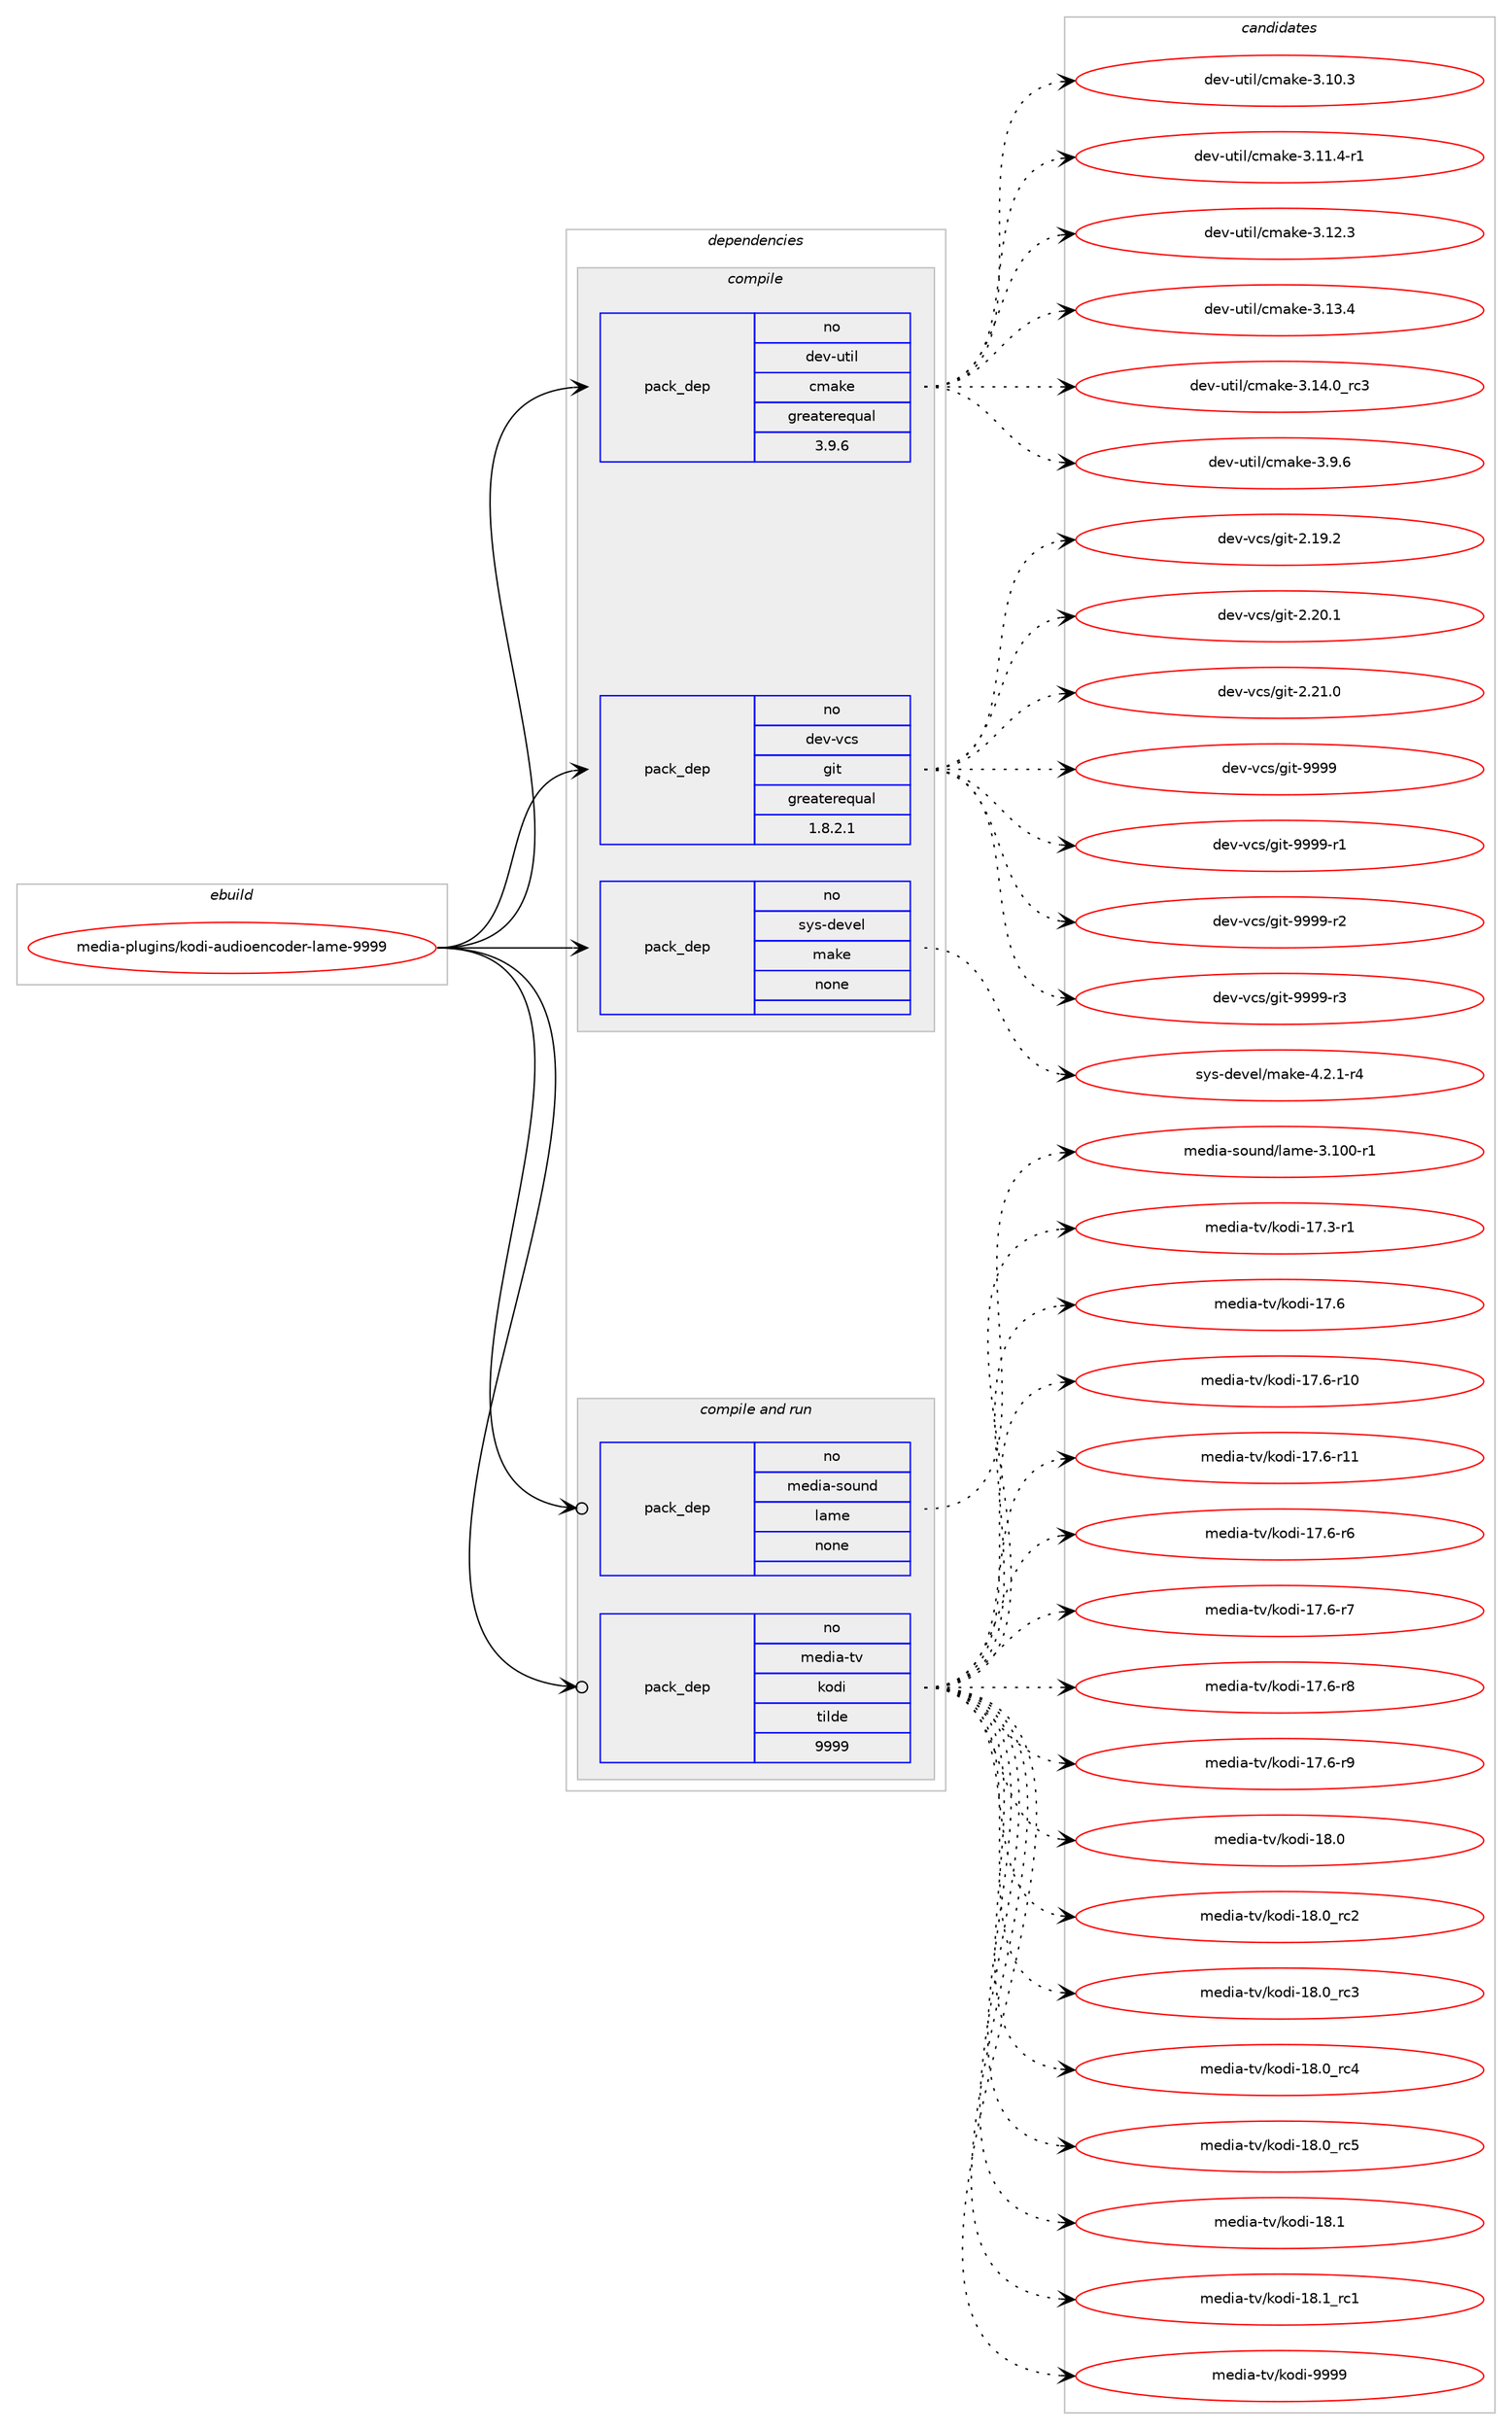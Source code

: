 digraph prolog {

# *************
# Graph options
# *************

newrank=true;
concentrate=true;
compound=true;
graph [rankdir=LR,fontname=Helvetica,fontsize=10,ranksep=1.5];#, ranksep=2.5, nodesep=0.2];
edge  [arrowhead=vee];
node  [fontname=Helvetica,fontsize=10];

# **********
# The ebuild
# **********

subgraph cluster_leftcol {
color=gray;
rank=same;
label=<<i>ebuild</i>>;
id [label="media-plugins/kodi-audioencoder-lame-9999", color=red, width=4, href="../media-plugins/kodi-audioencoder-lame-9999.svg"];
}

# ****************
# The dependencies
# ****************

subgraph cluster_midcol {
color=gray;
label=<<i>dependencies</i>>;
subgraph cluster_compile {
fillcolor="#eeeeee";
style=filled;
label=<<i>compile</i>>;
subgraph pack1158687 {
dependency1621315 [label=<<TABLE BORDER="0" CELLBORDER="1" CELLSPACING="0" CELLPADDING="4" WIDTH="220"><TR><TD ROWSPAN="6" CELLPADDING="30">pack_dep</TD></TR><TR><TD WIDTH="110">no</TD></TR><TR><TD>dev-util</TD></TR><TR><TD>cmake</TD></TR><TR><TD>greaterequal</TD></TR><TR><TD>3.9.6</TD></TR></TABLE>>, shape=none, color=blue];
}
id:e -> dependency1621315:w [weight=20,style="solid",arrowhead="vee"];
subgraph pack1158688 {
dependency1621316 [label=<<TABLE BORDER="0" CELLBORDER="1" CELLSPACING="0" CELLPADDING="4" WIDTH="220"><TR><TD ROWSPAN="6" CELLPADDING="30">pack_dep</TD></TR><TR><TD WIDTH="110">no</TD></TR><TR><TD>dev-vcs</TD></TR><TR><TD>git</TD></TR><TR><TD>greaterequal</TD></TR><TR><TD>1.8.2.1</TD></TR></TABLE>>, shape=none, color=blue];
}
id:e -> dependency1621316:w [weight=20,style="solid",arrowhead="vee"];
subgraph pack1158689 {
dependency1621317 [label=<<TABLE BORDER="0" CELLBORDER="1" CELLSPACING="0" CELLPADDING="4" WIDTH="220"><TR><TD ROWSPAN="6" CELLPADDING="30">pack_dep</TD></TR><TR><TD WIDTH="110">no</TD></TR><TR><TD>sys-devel</TD></TR><TR><TD>make</TD></TR><TR><TD>none</TD></TR><TR><TD></TD></TR></TABLE>>, shape=none, color=blue];
}
id:e -> dependency1621317:w [weight=20,style="solid",arrowhead="vee"];
}
subgraph cluster_compileandrun {
fillcolor="#eeeeee";
style=filled;
label=<<i>compile and run</i>>;
subgraph pack1158690 {
dependency1621318 [label=<<TABLE BORDER="0" CELLBORDER="1" CELLSPACING="0" CELLPADDING="4" WIDTH="220"><TR><TD ROWSPAN="6" CELLPADDING="30">pack_dep</TD></TR><TR><TD WIDTH="110">no</TD></TR><TR><TD>media-sound</TD></TR><TR><TD>lame</TD></TR><TR><TD>none</TD></TR><TR><TD></TD></TR></TABLE>>, shape=none, color=blue];
}
id:e -> dependency1621318:w [weight=20,style="solid",arrowhead="odotvee"];
subgraph pack1158691 {
dependency1621319 [label=<<TABLE BORDER="0" CELLBORDER="1" CELLSPACING="0" CELLPADDING="4" WIDTH="220"><TR><TD ROWSPAN="6" CELLPADDING="30">pack_dep</TD></TR><TR><TD WIDTH="110">no</TD></TR><TR><TD>media-tv</TD></TR><TR><TD>kodi</TD></TR><TR><TD>tilde</TD></TR><TR><TD>9999</TD></TR></TABLE>>, shape=none, color=blue];
}
id:e -> dependency1621319:w [weight=20,style="solid",arrowhead="odotvee"];
}
subgraph cluster_run {
fillcolor="#eeeeee";
style=filled;
label=<<i>run</i>>;
}
}

# **************
# The candidates
# **************

subgraph cluster_choices {
rank=same;
color=gray;
label=<<i>candidates</i>>;

subgraph choice1158687 {
color=black;
nodesep=1;
choice1001011184511711610510847991099710710145514649484651 [label="dev-util/cmake-3.10.3", color=red, width=4,href="../dev-util/cmake-3.10.3.svg"];
choice10010111845117116105108479910997107101455146494946524511449 [label="dev-util/cmake-3.11.4-r1", color=red, width=4,href="../dev-util/cmake-3.11.4-r1.svg"];
choice1001011184511711610510847991099710710145514649504651 [label="dev-util/cmake-3.12.3", color=red, width=4,href="../dev-util/cmake-3.12.3.svg"];
choice1001011184511711610510847991099710710145514649514652 [label="dev-util/cmake-3.13.4", color=red, width=4,href="../dev-util/cmake-3.13.4.svg"];
choice1001011184511711610510847991099710710145514649524648951149951 [label="dev-util/cmake-3.14.0_rc3", color=red, width=4,href="../dev-util/cmake-3.14.0_rc3.svg"];
choice10010111845117116105108479910997107101455146574654 [label="dev-util/cmake-3.9.6", color=red, width=4,href="../dev-util/cmake-3.9.6.svg"];
dependency1621315:e -> choice1001011184511711610510847991099710710145514649484651:w [style=dotted,weight="100"];
dependency1621315:e -> choice10010111845117116105108479910997107101455146494946524511449:w [style=dotted,weight="100"];
dependency1621315:e -> choice1001011184511711610510847991099710710145514649504651:w [style=dotted,weight="100"];
dependency1621315:e -> choice1001011184511711610510847991099710710145514649514652:w [style=dotted,weight="100"];
dependency1621315:e -> choice1001011184511711610510847991099710710145514649524648951149951:w [style=dotted,weight="100"];
dependency1621315:e -> choice10010111845117116105108479910997107101455146574654:w [style=dotted,weight="100"];
}
subgraph choice1158688 {
color=black;
nodesep=1;
choice10010111845118991154710310511645504649574650 [label="dev-vcs/git-2.19.2", color=red, width=4,href="../dev-vcs/git-2.19.2.svg"];
choice10010111845118991154710310511645504650484649 [label="dev-vcs/git-2.20.1", color=red, width=4,href="../dev-vcs/git-2.20.1.svg"];
choice10010111845118991154710310511645504650494648 [label="dev-vcs/git-2.21.0", color=red, width=4,href="../dev-vcs/git-2.21.0.svg"];
choice1001011184511899115471031051164557575757 [label="dev-vcs/git-9999", color=red, width=4,href="../dev-vcs/git-9999.svg"];
choice10010111845118991154710310511645575757574511449 [label="dev-vcs/git-9999-r1", color=red, width=4,href="../dev-vcs/git-9999-r1.svg"];
choice10010111845118991154710310511645575757574511450 [label="dev-vcs/git-9999-r2", color=red, width=4,href="../dev-vcs/git-9999-r2.svg"];
choice10010111845118991154710310511645575757574511451 [label="dev-vcs/git-9999-r3", color=red, width=4,href="../dev-vcs/git-9999-r3.svg"];
dependency1621316:e -> choice10010111845118991154710310511645504649574650:w [style=dotted,weight="100"];
dependency1621316:e -> choice10010111845118991154710310511645504650484649:w [style=dotted,weight="100"];
dependency1621316:e -> choice10010111845118991154710310511645504650494648:w [style=dotted,weight="100"];
dependency1621316:e -> choice1001011184511899115471031051164557575757:w [style=dotted,weight="100"];
dependency1621316:e -> choice10010111845118991154710310511645575757574511449:w [style=dotted,weight="100"];
dependency1621316:e -> choice10010111845118991154710310511645575757574511450:w [style=dotted,weight="100"];
dependency1621316:e -> choice10010111845118991154710310511645575757574511451:w [style=dotted,weight="100"];
}
subgraph choice1158689 {
color=black;
nodesep=1;
choice1151211154510010111810110847109971071014552465046494511452 [label="sys-devel/make-4.2.1-r4", color=red, width=4,href="../sys-devel/make-4.2.1-r4.svg"];
dependency1621317:e -> choice1151211154510010111810110847109971071014552465046494511452:w [style=dotted,weight="100"];
}
subgraph choice1158690 {
color=black;
nodesep=1;
choice109101100105974511511111711010047108971091014551464948484511449 [label="media-sound/lame-3.100-r1", color=red, width=4,href="../media-sound/lame-3.100-r1.svg"];
dependency1621318:e -> choice109101100105974511511111711010047108971091014551464948484511449:w [style=dotted,weight="100"];
}
subgraph choice1158691 {
color=black;
nodesep=1;
choice10910110010597451161184710711110010545495546514511449 [label="media-tv/kodi-17.3-r1", color=red, width=4,href="../media-tv/kodi-17.3-r1.svg"];
choice1091011001059745116118471071111001054549554654 [label="media-tv/kodi-17.6", color=red, width=4,href="../media-tv/kodi-17.6.svg"];
choice1091011001059745116118471071111001054549554654451144948 [label="media-tv/kodi-17.6-r10", color=red, width=4,href="../media-tv/kodi-17.6-r10.svg"];
choice1091011001059745116118471071111001054549554654451144949 [label="media-tv/kodi-17.6-r11", color=red, width=4,href="../media-tv/kodi-17.6-r11.svg"];
choice10910110010597451161184710711110010545495546544511454 [label="media-tv/kodi-17.6-r6", color=red, width=4,href="../media-tv/kodi-17.6-r6.svg"];
choice10910110010597451161184710711110010545495546544511455 [label="media-tv/kodi-17.6-r7", color=red, width=4,href="../media-tv/kodi-17.6-r7.svg"];
choice10910110010597451161184710711110010545495546544511456 [label="media-tv/kodi-17.6-r8", color=red, width=4,href="../media-tv/kodi-17.6-r8.svg"];
choice10910110010597451161184710711110010545495546544511457 [label="media-tv/kodi-17.6-r9", color=red, width=4,href="../media-tv/kodi-17.6-r9.svg"];
choice1091011001059745116118471071111001054549564648 [label="media-tv/kodi-18.0", color=red, width=4,href="../media-tv/kodi-18.0.svg"];
choice1091011001059745116118471071111001054549564648951149950 [label="media-tv/kodi-18.0_rc2", color=red, width=4,href="../media-tv/kodi-18.0_rc2.svg"];
choice1091011001059745116118471071111001054549564648951149951 [label="media-tv/kodi-18.0_rc3", color=red, width=4,href="../media-tv/kodi-18.0_rc3.svg"];
choice1091011001059745116118471071111001054549564648951149952 [label="media-tv/kodi-18.0_rc4", color=red, width=4,href="../media-tv/kodi-18.0_rc4.svg"];
choice1091011001059745116118471071111001054549564648951149953 [label="media-tv/kodi-18.0_rc5", color=red, width=4,href="../media-tv/kodi-18.0_rc5.svg"];
choice1091011001059745116118471071111001054549564649 [label="media-tv/kodi-18.1", color=red, width=4,href="../media-tv/kodi-18.1.svg"];
choice1091011001059745116118471071111001054549564649951149949 [label="media-tv/kodi-18.1_rc1", color=red, width=4,href="../media-tv/kodi-18.1_rc1.svg"];
choice1091011001059745116118471071111001054557575757 [label="media-tv/kodi-9999", color=red, width=4,href="../media-tv/kodi-9999.svg"];
dependency1621319:e -> choice10910110010597451161184710711110010545495546514511449:w [style=dotted,weight="100"];
dependency1621319:e -> choice1091011001059745116118471071111001054549554654:w [style=dotted,weight="100"];
dependency1621319:e -> choice1091011001059745116118471071111001054549554654451144948:w [style=dotted,weight="100"];
dependency1621319:e -> choice1091011001059745116118471071111001054549554654451144949:w [style=dotted,weight="100"];
dependency1621319:e -> choice10910110010597451161184710711110010545495546544511454:w [style=dotted,weight="100"];
dependency1621319:e -> choice10910110010597451161184710711110010545495546544511455:w [style=dotted,weight="100"];
dependency1621319:e -> choice10910110010597451161184710711110010545495546544511456:w [style=dotted,weight="100"];
dependency1621319:e -> choice10910110010597451161184710711110010545495546544511457:w [style=dotted,weight="100"];
dependency1621319:e -> choice1091011001059745116118471071111001054549564648:w [style=dotted,weight="100"];
dependency1621319:e -> choice1091011001059745116118471071111001054549564648951149950:w [style=dotted,weight="100"];
dependency1621319:e -> choice1091011001059745116118471071111001054549564648951149951:w [style=dotted,weight="100"];
dependency1621319:e -> choice1091011001059745116118471071111001054549564648951149952:w [style=dotted,weight="100"];
dependency1621319:e -> choice1091011001059745116118471071111001054549564648951149953:w [style=dotted,weight="100"];
dependency1621319:e -> choice1091011001059745116118471071111001054549564649:w [style=dotted,weight="100"];
dependency1621319:e -> choice1091011001059745116118471071111001054549564649951149949:w [style=dotted,weight="100"];
dependency1621319:e -> choice1091011001059745116118471071111001054557575757:w [style=dotted,weight="100"];
}
}

}
